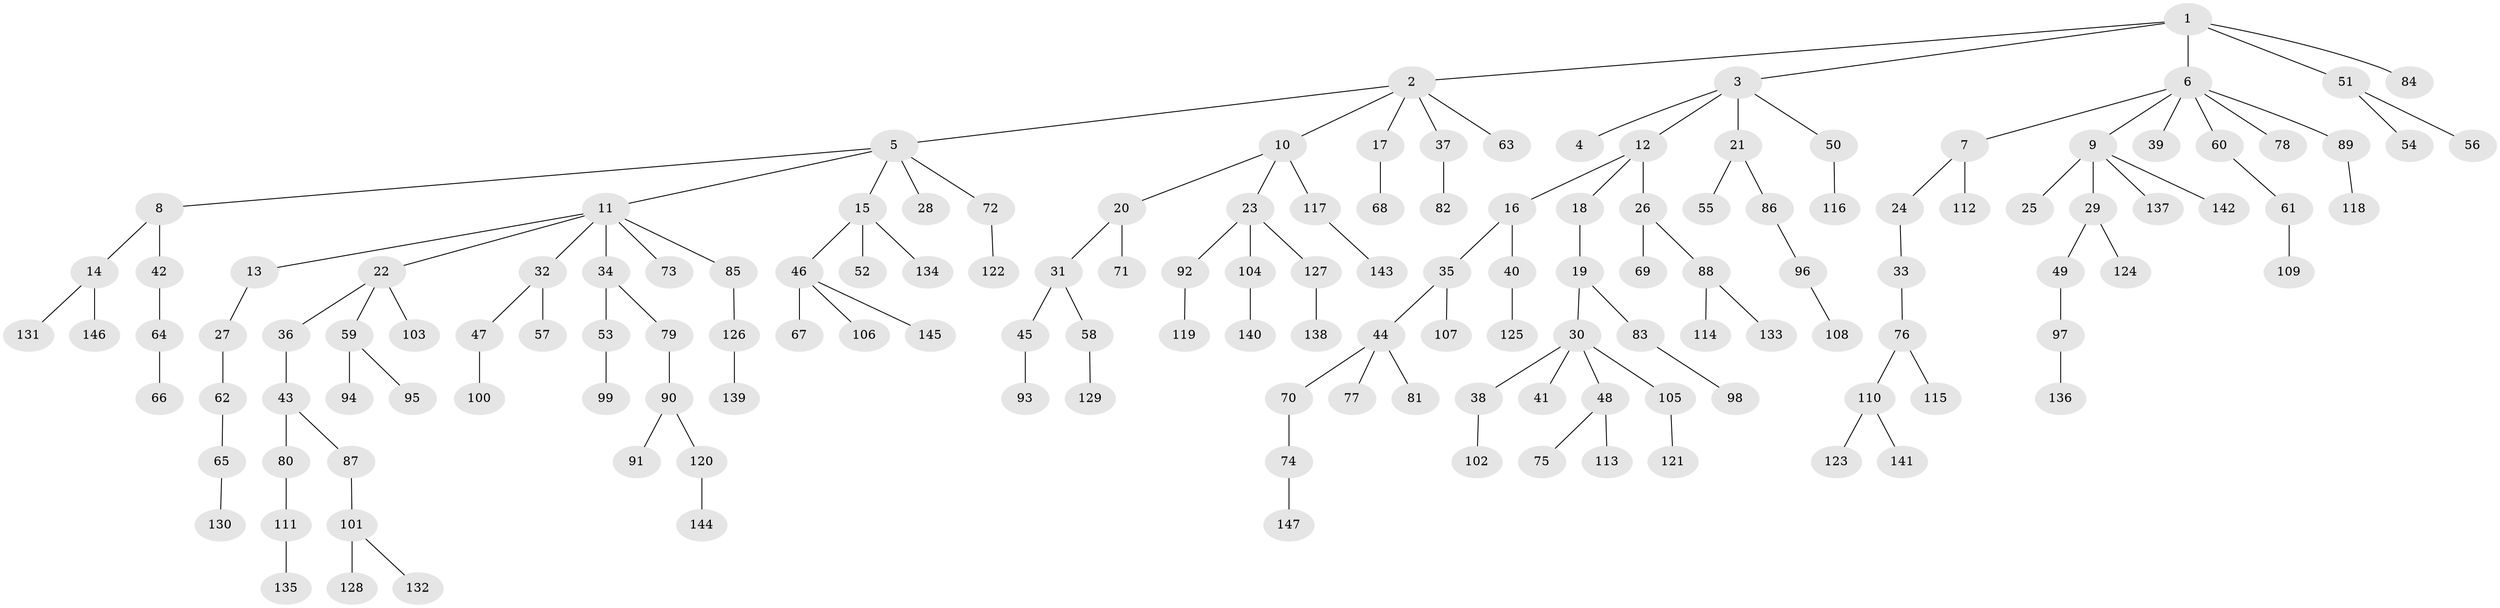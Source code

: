 // Generated by graph-tools (version 1.1) at 2025/26/03/09/25 03:26:24]
// undirected, 147 vertices, 146 edges
graph export_dot {
graph [start="1"]
  node [color=gray90,style=filled];
  1;
  2;
  3;
  4;
  5;
  6;
  7;
  8;
  9;
  10;
  11;
  12;
  13;
  14;
  15;
  16;
  17;
  18;
  19;
  20;
  21;
  22;
  23;
  24;
  25;
  26;
  27;
  28;
  29;
  30;
  31;
  32;
  33;
  34;
  35;
  36;
  37;
  38;
  39;
  40;
  41;
  42;
  43;
  44;
  45;
  46;
  47;
  48;
  49;
  50;
  51;
  52;
  53;
  54;
  55;
  56;
  57;
  58;
  59;
  60;
  61;
  62;
  63;
  64;
  65;
  66;
  67;
  68;
  69;
  70;
  71;
  72;
  73;
  74;
  75;
  76;
  77;
  78;
  79;
  80;
  81;
  82;
  83;
  84;
  85;
  86;
  87;
  88;
  89;
  90;
  91;
  92;
  93;
  94;
  95;
  96;
  97;
  98;
  99;
  100;
  101;
  102;
  103;
  104;
  105;
  106;
  107;
  108;
  109;
  110;
  111;
  112;
  113;
  114;
  115;
  116;
  117;
  118;
  119;
  120;
  121;
  122;
  123;
  124;
  125;
  126;
  127;
  128;
  129;
  130;
  131;
  132;
  133;
  134;
  135;
  136;
  137;
  138;
  139;
  140;
  141;
  142;
  143;
  144;
  145;
  146;
  147;
  1 -- 2;
  1 -- 3;
  1 -- 6;
  1 -- 51;
  1 -- 84;
  2 -- 5;
  2 -- 10;
  2 -- 17;
  2 -- 37;
  2 -- 63;
  3 -- 4;
  3 -- 12;
  3 -- 21;
  3 -- 50;
  5 -- 8;
  5 -- 11;
  5 -- 15;
  5 -- 28;
  5 -- 72;
  6 -- 7;
  6 -- 9;
  6 -- 39;
  6 -- 60;
  6 -- 78;
  6 -- 89;
  7 -- 24;
  7 -- 112;
  8 -- 14;
  8 -- 42;
  9 -- 25;
  9 -- 29;
  9 -- 137;
  9 -- 142;
  10 -- 20;
  10 -- 23;
  10 -- 117;
  11 -- 13;
  11 -- 22;
  11 -- 32;
  11 -- 34;
  11 -- 73;
  11 -- 85;
  12 -- 16;
  12 -- 18;
  12 -- 26;
  13 -- 27;
  14 -- 131;
  14 -- 146;
  15 -- 46;
  15 -- 52;
  15 -- 134;
  16 -- 35;
  16 -- 40;
  17 -- 68;
  18 -- 19;
  19 -- 30;
  19 -- 83;
  20 -- 31;
  20 -- 71;
  21 -- 55;
  21 -- 86;
  22 -- 36;
  22 -- 59;
  22 -- 103;
  23 -- 92;
  23 -- 104;
  23 -- 127;
  24 -- 33;
  26 -- 69;
  26 -- 88;
  27 -- 62;
  29 -- 49;
  29 -- 124;
  30 -- 38;
  30 -- 41;
  30 -- 48;
  30 -- 105;
  31 -- 45;
  31 -- 58;
  32 -- 47;
  32 -- 57;
  33 -- 76;
  34 -- 53;
  34 -- 79;
  35 -- 44;
  35 -- 107;
  36 -- 43;
  37 -- 82;
  38 -- 102;
  40 -- 125;
  42 -- 64;
  43 -- 80;
  43 -- 87;
  44 -- 70;
  44 -- 77;
  44 -- 81;
  45 -- 93;
  46 -- 67;
  46 -- 106;
  46 -- 145;
  47 -- 100;
  48 -- 75;
  48 -- 113;
  49 -- 97;
  50 -- 116;
  51 -- 54;
  51 -- 56;
  53 -- 99;
  58 -- 129;
  59 -- 94;
  59 -- 95;
  60 -- 61;
  61 -- 109;
  62 -- 65;
  64 -- 66;
  65 -- 130;
  70 -- 74;
  72 -- 122;
  74 -- 147;
  76 -- 110;
  76 -- 115;
  79 -- 90;
  80 -- 111;
  83 -- 98;
  85 -- 126;
  86 -- 96;
  87 -- 101;
  88 -- 114;
  88 -- 133;
  89 -- 118;
  90 -- 91;
  90 -- 120;
  92 -- 119;
  96 -- 108;
  97 -- 136;
  101 -- 128;
  101 -- 132;
  104 -- 140;
  105 -- 121;
  110 -- 123;
  110 -- 141;
  111 -- 135;
  117 -- 143;
  120 -- 144;
  126 -- 139;
  127 -- 138;
}
